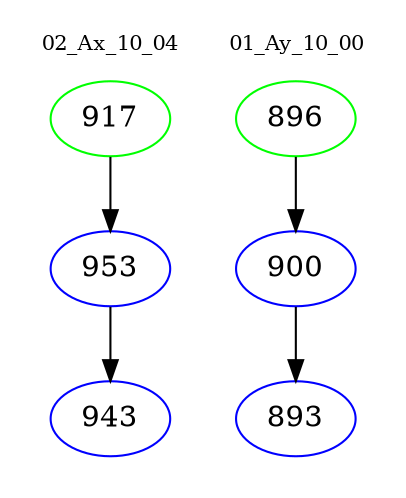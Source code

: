 digraph{
subgraph cluster_0 {
color = white
label = "02_Ax_10_04";
fontsize=10;
T0_917 [label="917", color="green"]
T0_917 -> T0_953 [color="black"]
T0_953 [label="953", color="blue"]
T0_953 -> T0_943 [color="black"]
T0_943 [label="943", color="blue"]
}
subgraph cluster_1 {
color = white
label = "01_Ay_10_00";
fontsize=10;
T1_896 [label="896", color="green"]
T1_896 -> T1_900 [color="black"]
T1_900 [label="900", color="blue"]
T1_900 -> T1_893 [color="black"]
T1_893 [label="893", color="blue"]
}
}
